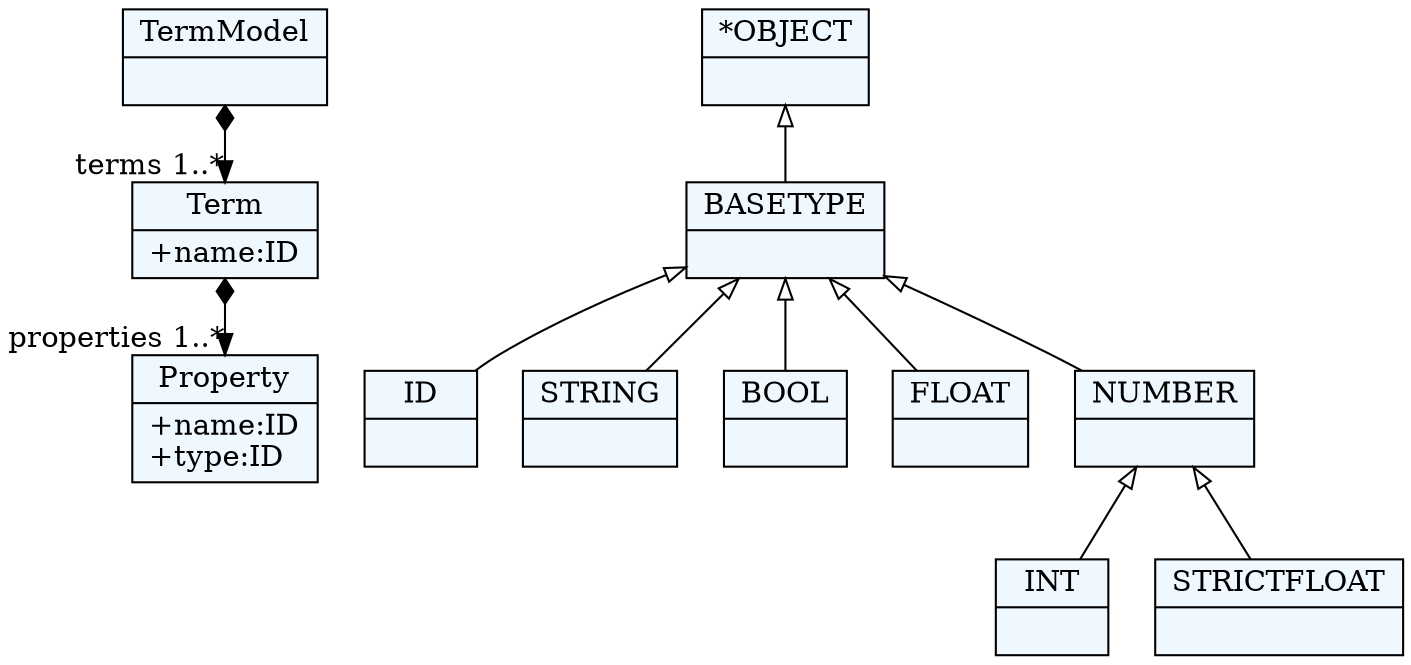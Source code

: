 
    digraph textX {
    fontname = "Bitstream Vera Sans"
    fontsize = 8
    node[
        shape=record,
        style=filled,
        fillcolor=aliceblue
    ]
    nodesep = 0.3
    edge[dir=black,arrowtail=empty]


2071751019080[ label="{TermModel|}"]

2071751021912[ label="{Term|+name:ID\l}"]

2071750992648[ label="{Property|+name:ID\l+type:ID\l}"]

2071751006808[ label="{ID|}"]

2071751007752[ label="{STRING|}"]

2071751009640[ label="{BOOL|}"]

2071750979432[ label="{INT|}"]

2071751012472[ label="{FLOAT|}"]

2071751015304[ label="{STRICTFLOAT|}"]

2071751005864[ label="{NUMBER|}"]

2071751011528[ label="{BASETYPE|}"]

2071751018136[ label="{*OBJECT|}"]



2071751019080 -> 2071751021912[arrowtail=diamond, dir=both, headlabel="terms 1..*"]
2071751021912 -> 2071750992648[arrowtail=diamond, dir=both, headlabel="properties 1..*"]
2071751005864 -> 2071751015304 [dir=back]
2071751005864 -> 2071750979432 [dir=back]
2071751011528 -> 2071751005864 [dir=back]
2071751011528 -> 2071751012472 [dir=back]
2071751011528 -> 2071751009640 [dir=back]
2071751011528 -> 2071751006808 [dir=back]
2071751011528 -> 2071751007752 [dir=back]
2071751018136 -> 2071751011528 [dir=back]

}

